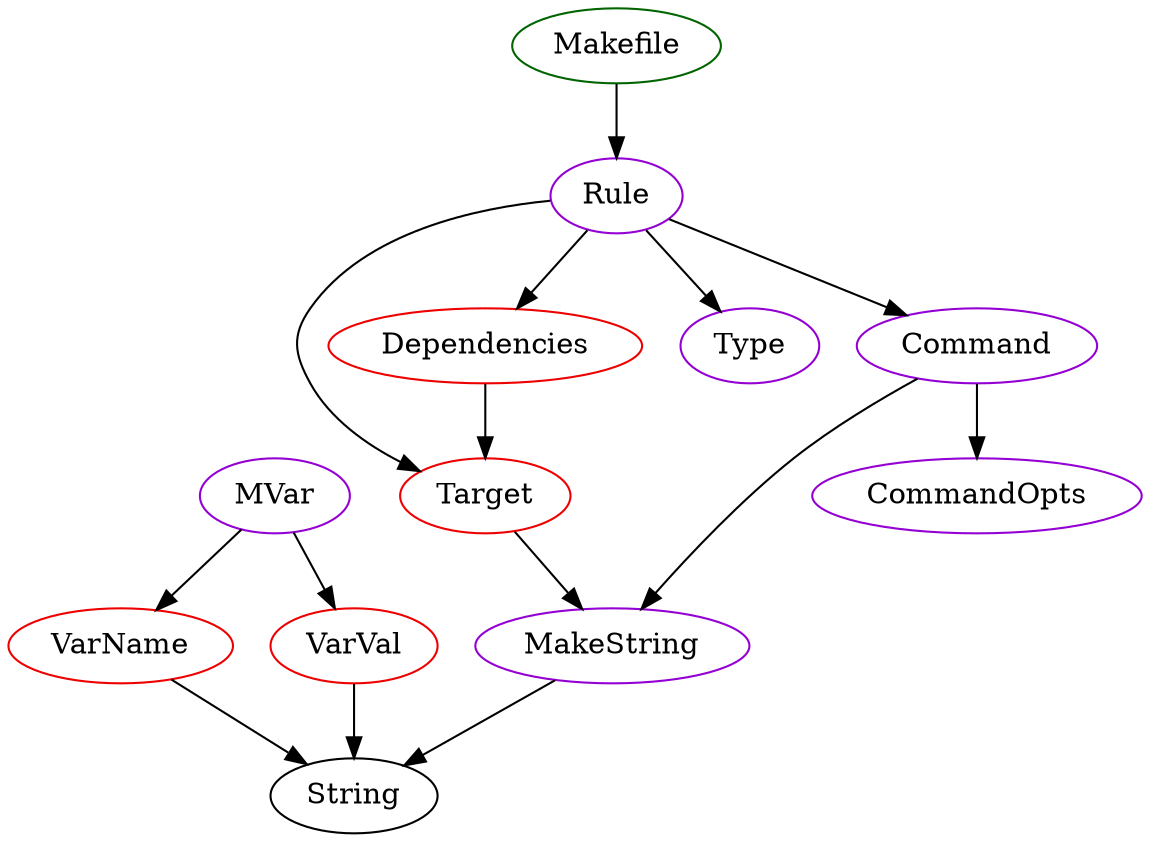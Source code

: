 digraph alltypes {
	subgraph ast {
		subgraph rule{
		Rule -> Target;
		Rule -> Dependencies;
		Rule -> Type;
		Rule -> Command;
		Rule	[shape=oval, color=darkviolet, label="Rule"];
		}
		subgraph command{
		Command -> MakeString;
		Command -> CommandOpts;
		Command	[shape=oval, color=darkviolet, label="Command"];
		}
		subgraph commandopts{
		CommandOpts	[shape=oval, color=darkviolet, label="CommandOpts"];
		}
		subgraph type{
		Type	[shape=oval, color=darkviolet, label="Type"];
		}
		subgraph makefile{
		Makefile -> Rule;
		Makefile	[shape=oval, color=darkgreen, label="Makefile"];
		}
		subgraph target{
		Target -> MakeString;
		Target	[shape=oval, color=red2, label="Target"];
		}
		subgraph dependencies{
		Dependencies -> Target;
		Dependencies	[shape=oval, color=red2, label="Dependencies"];
		}
	}
	subgraph helpers {
	}
	subgraph import {
	}
	subgraph makestring {
		subgraph makestring{
		MakeString -> String;
		MakeString	[shape=oval, color=darkviolet, label="MakeString"];
		}
		subgraph mvar{
		MVar -> VarName;
		MVar -> VarVal;
		MVar	[shape=oval, color=darkviolet, label="MVar"];
		}
		subgraph varname{
		VarName -> String;
		VarName	[shape=oval, color=red2, label="VarName"];
		}
		subgraph varval{
		VarVal -> String;
		VarVal	[shape=oval, color=red2, label="VarVal"];
		}
	}
	subgraph print {
	}
	subgraph drails {
	}
}
